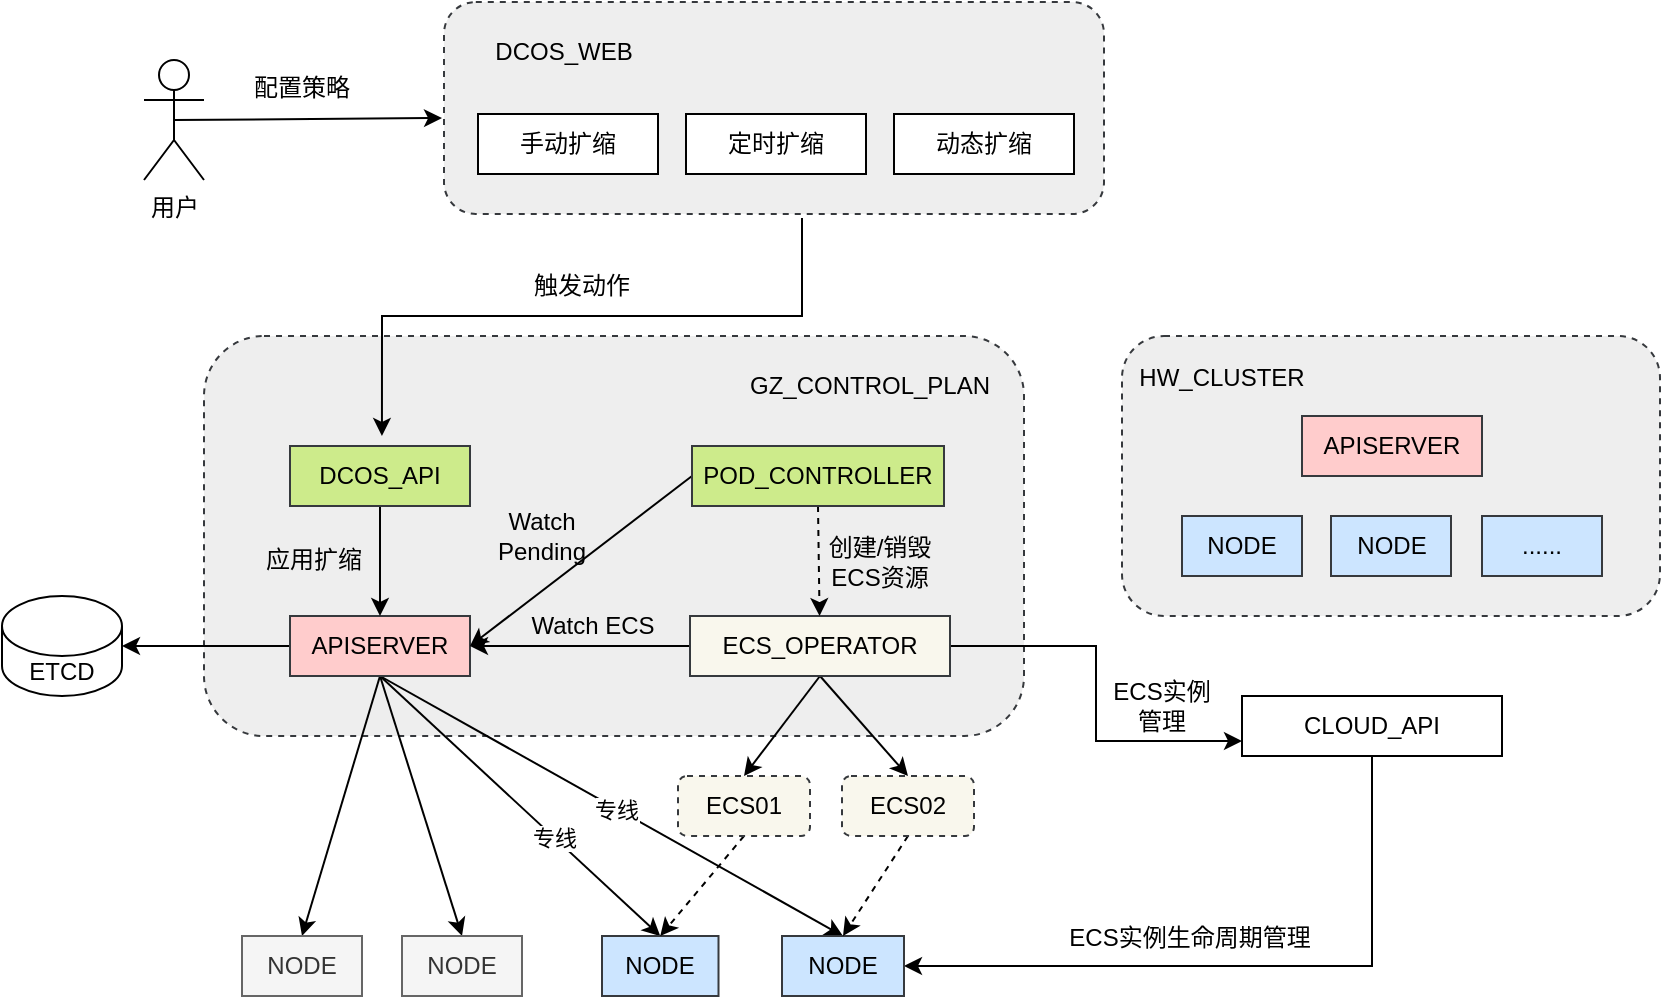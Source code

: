 <mxfile version="19.0.2" type="github" pages="2">
  <diagram id="prtHgNgQTEPvFCAcTncT" name="no-vk-model">
    <mxGraphModel dx="1426" dy="1938" grid="1" gridSize="10" guides="0" tooltips="1" connect="1" arrows="1" fold="1" page="1" pageScale="1" pageWidth="827" pageHeight="1169" math="0" shadow="0">
      <root>
        <mxCell id="0" />
        <mxCell id="1" parent="0" />
        <mxCell id="tLtRer-awA9A_FZvjac0-3" style="edgeStyle=orthogonalEdgeStyle;rounded=0;orthogonalLoop=1;jettySize=auto;html=1;exitX=0.5;exitY=1;exitDx=0;exitDy=0;entryX=1;entryY=0.5;entryDx=0;entryDy=0;" parent="1" source="95L0d4QCPJ5GGRwDY32Z-23" target="tLtRer-awA9A_FZvjac0-1" edge="1">
          <mxGeometry relative="1" as="geometry" />
        </mxCell>
        <mxCell id="95L0d4QCPJ5GGRwDY32Z-23" value="CLOUD_API" style="rounded=0;whiteSpace=wrap;html=1;" parent="1" vertex="1">
          <mxGeometry x="620" y="310" width="130" height="30" as="geometry" />
        </mxCell>
        <mxCell id="95L0d4QCPJ5GGRwDY32Z-45" style="edgeStyle=none;rounded=0;orthogonalLoop=1;jettySize=auto;html=1;exitX=0.5;exitY=0.5;exitDx=0;exitDy=0;exitPerimeter=0;entryX=0;entryY=0.5;entryDx=0;entryDy=0;" parent="1" source="95L0d4QCPJ5GGRwDY32Z-40" edge="1">
          <mxGeometry relative="1" as="geometry">
            <mxPoint x="220" y="21" as="targetPoint" />
          </mxGeometry>
        </mxCell>
        <mxCell id="95L0d4QCPJ5GGRwDY32Z-40" value="用户" style="shape=umlActor;verticalLabelPosition=bottom;verticalAlign=top;html=1;outlineConnect=0;" parent="1" vertex="1">
          <mxGeometry x="71" y="-8" width="30" height="60" as="geometry" />
        </mxCell>
        <mxCell id="95L0d4QCPJ5GGRwDY32Z-46" value="配置策略" style="text;html=1;strokeColor=none;fillColor=none;align=center;verticalAlign=middle;whiteSpace=wrap;rounded=0;" parent="1" vertex="1">
          <mxGeometry x="120" y="-9" width="60" height="30" as="geometry" />
        </mxCell>
        <mxCell id="95L0d4QCPJ5GGRwDY32Z-50" value="" style="rounded=1;whiteSpace=wrap;html=1;strokeWidth=1;dashed=1;fillColor=#eeeeee;strokeColor=#36393d;" parent="1" vertex="1">
          <mxGeometry x="101" y="130" width="410" height="200" as="geometry" />
        </mxCell>
        <mxCell id="95L0d4QCPJ5GGRwDY32Z-51" value="GZ_CONTROL_PLAN" style="text;html=1;strokeColor=none;fillColor=none;align=center;verticalAlign=middle;whiteSpace=wrap;rounded=0;" parent="1" vertex="1">
          <mxGeometry x="404" y="140" width="60" height="30" as="geometry" />
        </mxCell>
        <mxCell id="95L0d4QCPJ5GGRwDY32Z-69" style="rounded=0;orthogonalLoop=1;jettySize=auto;html=1;exitX=0.5;exitY=1;exitDx=0;exitDy=0;entryX=0.5;entryY=0;entryDx=0;entryDy=0;" parent="1" source="95L0d4QCPJ5GGRwDY32Z-52" target="95L0d4QCPJ5GGRwDY32Z-65" edge="1">
          <mxGeometry relative="1" as="geometry" />
        </mxCell>
        <mxCell id="95L0d4QCPJ5GGRwDY32Z-70" style="edgeStyle=none;rounded=0;orthogonalLoop=1;jettySize=auto;html=1;exitX=0.5;exitY=1;exitDx=0;exitDy=0;entryX=0.5;entryY=0;entryDx=0;entryDy=0;" parent="1" source="95L0d4QCPJ5GGRwDY32Z-52" target="95L0d4QCPJ5GGRwDY32Z-66" edge="1">
          <mxGeometry relative="1" as="geometry" />
        </mxCell>
        <mxCell id="95L0d4QCPJ5GGRwDY32Z-71" style="edgeStyle=none;rounded=0;orthogonalLoop=1;jettySize=auto;html=1;exitX=0.5;exitY=1;exitDx=0;exitDy=0;entryX=0.5;entryY=0;entryDx=0;entryDy=0;" parent="1" source="95L0d4QCPJ5GGRwDY32Z-52" target="95L0d4QCPJ5GGRwDY32Z-67" edge="1">
          <mxGeometry relative="1" as="geometry" />
        </mxCell>
        <mxCell id="tLtRer-awA9A_FZvjac0-30" value="专线" style="edgeLabel;html=1;align=center;verticalAlign=middle;resizable=0;points=[];" parent="95L0d4QCPJ5GGRwDY32Z-71" vertex="1" connectable="0">
          <mxGeometry x="0.241" relative="1" as="geometry">
            <mxPoint as="offset" />
          </mxGeometry>
        </mxCell>
        <mxCell id="tLtRer-awA9A_FZvjac0-2" style="edgeStyle=none;rounded=0;orthogonalLoop=1;jettySize=auto;html=1;exitX=0.5;exitY=1;exitDx=0;exitDy=0;entryX=0.5;entryY=0;entryDx=0;entryDy=0;" parent="1" source="95L0d4QCPJ5GGRwDY32Z-52" target="tLtRer-awA9A_FZvjac0-1" edge="1">
          <mxGeometry relative="1" as="geometry" />
        </mxCell>
        <mxCell id="tLtRer-awA9A_FZvjac0-31" value="专线" style="edgeLabel;html=1;align=center;verticalAlign=middle;resizable=0;points=[];" parent="tLtRer-awA9A_FZvjac0-2" vertex="1" connectable="0">
          <mxGeometry x="0.022" y="-1" relative="1" as="geometry">
            <mxPoint as="offset" />
          </mxGeometry>
        </mxCell>
        <mxCell id="tLtRer-awA9A_FZvjac0-33" style="edgeStyle=none;rounded=0;orthogonalLoop=1;jettySize=auto;html=1;exitX=0;exitY=0.5;exitDx=0;exitDy=0;entryX=1;entryY=0.5;entryDx=0;entryDy=0;entryPerimeter=0;" parent="1" source="95L0d4QCPJ5GGRwDY32Z-52" target="tLtRer-awA9A_FZvjac0-32" edge="1">
          <mxGeometry relative="1" as="geometry" />
        </mxCell>
        <mxCell id="95L0d4QCPJ5GGRwDY32Z-52" value="APISERVER" style="rounded=0;whiteSpace=wrap;html=1;fillColor=#ffcccc;strokeColor=#36393d;" parent="1" vertex="1">
          <mxGeometry x="144" y="270" width="90" height="30" as="geometry" />
        </mxCell>
        <mxCell id="95L0d4QCPJ5GGRwDY32Z-77" style="edgeStyle=orthogonalEdgeStyle;rounded=0;orthogonalLoop=1;jettySize=auto;html=1;exitX=0.5;exitY=1;exitDx=0;exitDy=0;entryX=0.5;entryY=0;entryDx=0;entryDy=0;" parent="1" source="95L0d4QCPJ5GGRwDY32Z-53" target="95L0d4QCPJ5GGRwDY32Z-52" edge="1">
          <mxGeometry relative="1" as="geometry" />
        </mxCell>
        <mxCell id="95L0d4QCPJ5GGRwDY32Z-53" value="DCOS_API" style="rounded=0;whiteSpace=wrap;html=1;fillColor=#cdeb8b;strokeColor=#36393d;" parent="1" vertex="1">
          <mxGeometry x="144" y="185" width="90" height="30" as="geometry" />
        </mxCell>
        <mxCell id="95L0d4QCPJ5GGRwDY32Z-78" style="edgeStyle=orthogonalEdgeStyle;rounded=0;orthogonalLoop=1;jettySize=auto;html=1;exitX=1;exitY=0.5;exitDx=0;exitDy=0;entryX=0;entryY=0.75;entryDx=0;entryDy=0;" parent="1" source="95L0d4QCPJ5GGRwDY32Z-54" target="95L0d4QCPJ5GGRwDY32Z-23" edge="1">
          <mxGeometry relative="1" as="geometry" />
        </mxCell>
        <mxCell id="tLtRer-awA9A_FZvjac0-7" style="edgeStyle=none;rounded=0;orthogonalLoop=1;jettySize=auto;html=1;exitX=0;exitY=0.5;exitDx=0;exitDy=0;entryX=1;entryY=0.5;entryDx=0;entryDy=0;" parent="1" source="95L0d4QCPJ5GGRwDY32Z-54" target="95L0d4QCPJ5GGRwDY32Z-52" edge="1">
          <mxGeometry relative="1" as="geometry" />
        </mxCell>
        <mxCell id="tLtRer-awA9A_FZvjac0-22" style="edgeStyle=none;rounded=0;orthogonalLoop=1;jettySize=auto;html=1;entryX=0.5;entryY=0;entryDx=0;entryDy=0;" parent="1" target="tLtRer-awA9A_FZvjac0-19" edge="1">
          <mxGeometry relative="1" as="geometry">
            <mxPoint x="409" y="300" as="sourcePoint" />
          </mxGeometry>
        </mxCell>
        <mxCell id="tLtRer-awA9A_FZvjac0-23" style="edgeStyle=none;rounded=0;orthogonalLoop=1;jettySize=auto;html=1;exitX=0.5;exitY=1;exitDx=0;exitDy=0;entryX=0.5;entryY=0;entryDx=0;entryDy=0;" parent="1" source="95L0d4QCPJ5GGRwDY32Z-54" target="tLtRer-awA9A_FZvjac0-20" edge="1">
          <mxGeometry relative="1" as="geometry" />
        </mxCell>
        <mxCell id="95L0d4QCPJ5GGRwDY32Z-54" value="ECS_OPERATOR" style="rounded=0;whiteSpace=wrap;html=1;fillColor=#f9f7ed;strokeColor=#36393d;" parent="1" vertex="1">
          <mxGeometry x="344" y="270" width="130" height="30" as="geometry" />
        </mxCell>
        <mxCell id="95L0d4QCPJ5GGRwDY32Z-55" value="" style="rounded=1;whiteSpace=wrap;html=1;strokeColor=#36393d;strokeWidth=1;dashed=1;fillColor=#eeeeee;" parent="1" vertex="1">
          <mxGeometry x="560" y="130" width="269" height="140" as="geometry" />
        </mxCell>
        <mxCell id="95L0d4QCPJ5GGRwDY32Z-56" value="HW_CLUSTER" style="text;html=1;strokeColor=none;fillColor=none;align=center;verticalAlign=middle;whiteSpace=wrap;rounded=0;" parent="1" vertex="1">
          <mxGeometry x="580" y="136" width="60" height="30" as="geometry" />
        </mxCell>
        <mxCell id="95L0d4QCPJ5GGRwDY32Z-57" value="APISERVER" style="rounded=0;whiteSpace=wrap;html=1;fillColor=#ffcccc;strokeColor=#36393d;" parent="1" vertex="1">
          <mxGeometry x="650" y="170" width="90" height="30" as="geometry" />
        </mxCell>
        <mxCell id="95L0d4QCPJ5GGRwDY32Z-58" value="NODE" style="rounded=0;whiteSpace=wrap;html=1;fillColor=#cce5ff;strokeColor=#36393d;" parent="1" vertex="1">
          <mxGeometry x="590" y="220" width="60" height="30" as="geometry" />
        </mxCell>
        <mxCell id="95L0d4QCPJ5GGRwDY32Z-59" value="NODE" style="rounded=0;whiteSpace=wrap;html=1;fillColor=#cce5ff;strokeColor=#36393d;" parent="1" vertex="1">
          <mxGeometry x="664.5" y="220" width="60" height="30" as="geometry" />
        </mxCell>
        <mxCell id="95L0d4QCPJ5GGRwDY32Z-60" value="......" style="rounded=0;whiteSpace=wrap;html=1;fillColor=#cce5ff;strokeColor=#36393d;" parent="1" vertex="1">
          <mxGeometry x="740" y="220" width="60" height="30" as="geometry" />
        </mxCell>
        <mxCell id="95L0d4QCPJ5GGRwDY32Z-64" value="ECS实例管理" style="text;html=1;strokeColor=none;fillColor=none;align=center;verticalAlign=middle;whiteSpace=wrap;rounded=0;dashed=1;" parent="1" vertex="1">
          <mxGeometry x="550" y="300" width="60" height="30" as="geometry" />
        </mxCell>
        <mxCell id="95L0d4QCPJ5GGRwDY32Z-65" value="NODE" style="rounded=0;whiteSpace=wrap;html=1;fillColor=#f5f5f5;fontColor=#333333;strokeColor=#666666;" parent="1" vertex="1">
          <mxGeometry x="120" y="430" width="60" height="30" as="geometry" />
        </mxCell>
        <mxCell id="95L0d4QCPJ5GGRwDY32Z-66" value="NODE" style="rounded=0;whiteSpace=wrap;html=1;fillColor=#f5f5f5;fontColor=#333333;strokeColor=#666666;" parent="1" vertex="1">
          <mxGeometry x="200" y="430" width="60" height="30" as="geometry" />
        </mxCell>
        <mxCell id="95L0d4QCPJ5GGRwDY32Z-67" value="NODE" style="rounded=0;whiteSpace=wrap;html=1;fillColor=#cce5ff;strokeColor=#36393d;" parent="1" vertex="1">
          <mxGeometry x="300" y="430" width="58.25" height="30" as="geometry" />
        </mxCell>
        <mxCell id="95L0d4QCPJ5GGRwDY32Z-74" value="ECS实例生命周期管理" style="text;html=1;strokeColor=none;fillColor=none;align=center;verticalAlign=middle;whiteSpace=wrap;rounded=0;dashed=1;" parent="1" vertex="1">
          <mxGeometry x="529" y="416" width="130" height="30" as="geometry" />
        </mxCell>
        <mxCell id="95L0d4QCPJ5GGRwDY32Z-76" value="应用扩缩" style="text;html=1;strokeColor=none;fillColor=none;align=center;verticalAlign=middle;whiteSpace=wrap;rounded=0;dashed=1;" parent="1" vertex="1">
          <mxGeometry x="126" y="227" width="60" height="30" as="geometry" />
        </mxCell>
        <mxCell id="tLtRer-awA9A_FZvjac0-1" value="NODE" style="rounded=0;whiteSpace=wrap;html=1;fillColor=#cce5ff;strokeColor=#36393d;" parent="1" vertex="1">
          <mxGeometry x="390" y="430" width="61" height="30" as="geometry" />
        </mxCell>
        <mxCell id="tLtRer-awA9A_FZvjac0-5" style="edgeStyle=none;rounded=0;orthogonalLoop=1;jettySize=auto;html=1;exitX=0;exitY=0.5;exitDx=0;exitDy=0;entryX=1;entryY=0.5;entryDx=0;entryDy=0;" parent="1" source="tLtRer-awA9A_FZvjac0-4" target="95L0d4QCPJ5GGRwDY32Z-52" edge="1">
          <mxGeometry relative="1" as="geometry" />
        </mxCell>
        <mxCell id="tLtRer-awA9A_FZvjac0-27" style="edgeStyle=none;rounded=0;orthogonalLoop=1;jettySize=auto;html=1;exitX=0.5;exitY=1;exitDx=0;exitDy=0;dashed=1;" parent="1" source="tLtRer-awA9A_FZvjac0-4" target="95L0d4QCPJ5GGRwDY32Z-54" edge="1">
          <mxGeometry relative="1" as="geometry" />
        </mxCell>
        <mxCell id="tLtRer-awA9A_FZvjac0-4" value="POD_CONTROLLER" style="rounded=0;whiteSpace=wrap;html=1;fillColor=#cdeb8b;strokeColor=#36393d;" parent="1" vertex="1">
          <mxGeometry x="345" y="185" width="126" height="30" as="geometry" />
        </mxCell>
        <mxCell id="tLtRer-awA9A_FZvjac0-6" value="Watch Pending" style="text;html=1;strokeColor=none;fillColor=none;align=center;verticalAlign=middle;whiteSpace=wrap;rounded=0;" parent="1" vertex="1">
          <mxGeometry x="240" y="215" width="60" height="30" as="geometry" />
        </mxCell>
        <mxCell id="tLtRer-awA9A_FZvjac0-8" value="Watch ECS" style="text;html=1;strokeColor=none;fillColor=none;align=center;verticalAlign=middle;whiteSpace=wrap;rounded=0;" parent="1" vertex="1">
          <mxGeometry x="261" y="260" width="69" height="30" as="geometry" />
        </mxCell>
        <mxCell id="tLtRer-awA9A_FZvjac0-14" style="edgeStyle=orthogonalEdgeStyle;rounded=0;orthogonalLoop=1;jettySize=auto;html=1;exitX=0.5;exitY=1;exitDx=0;exitDy=0;entryX=0.217;entryY=0.25;entryDx=0;entryDy=0;entryPerimeter=0;" parent="1" target="95L0d4QCPJ5GGRwDY32Z-50" edge="1">
          <mxGeometry relative="1" as="geometry">
            <mxPoint x="400" y="71" as="sourcePoint" />
            <Array as="points">
              <mxPoint x="400" y="120" />
              <mxPoint x="190" y="120" />
            </Array>
          </mxGeometry>
        </mxCell>
        <mxCell id="tLtRer-awA9A_FZvjac0-15" value="触发动作" style="text;html=1;strokeColor=none;fillColor=none;align=center;verticalAlign=middle;whiteSpace=wrap;rounded=0;dashed=1;" parent="1" vertex="1">
          <mxGeometry x="260" y="90" width="60" height="30" as="geometry" />
        </mxCell>
        <mxCell id="tLtRer-awA9A_FZvjac0-17" value="" style="rounded=1;whiteSpace=wrap;html=1;strokeColor=#36393d;strokeWidth=1;dashed=1;fillColor=#eeeeee;" parent="1" vertex="1">
          <mxGeometry x="221" y="-37" width="330" height="106" as="geometry" />
        </mxCell>
        <mxCell id="95L0d4QCPJ5GGRwDY32Z-8" value="手动扩缩" style="rounded=0;whiteSpace=wrap;html=1;" parent="1" vertex="1">
          <mxGeometry x="238" y="19" width="90" height="30" as="geometry" />
        </mxCell>
        <mxCell id="tLtRer-awA9A_FZvjac0-10" value="定时扩缩" style="rounded=0;whiteSpace=wrap;html=1;" parent="1" vertex="1">
          <mxGeometry x="342" y="19" width="90" height="30" as="geometry" />
        </mxCell>
        <mxCell id="95L0d4QCPJ5GGRwDY32Z-14" value="动态扩缩" style="rounded=0;whiteSpace=wrap;html=1;" parent="1" vertex="1">
          <mxGeometry x="446" y="19" width="90" height="30" as="geometry" />
        </mxCell>
        <mxCell id="95L0d4QCPJ5GGRwDY32Z-7" value="DCOS_WEB" style="text;html=1;strokeColor=none;fillColor=none;align=center;verticalAlign=middle;whiteSpace=wrap;rounded=0;" parent="1" vertex="1">
          <mxGeometry x="241" y="-27" width="80" height="30" as="geometry" />
        </mxCell>
        <mxCell id="tLtRer-awA9A_FZvjac0-24" style="edgeStyle=none;rounded=0;orthogonalLoop=1;jettySize=auto;html=1;exitX=0.5;exitY=1;exitDx=0;exitDy=0;entryX=0.5;entryY=0;entryDx=0;entryDy=0;dashed=1;" parent="1" source="tLtRer-awA9A_FZvjac0-19" target="95L0d4QCPJ5GGRwDY32Z-67" edge="1">
          <mxGeometry relative="1" as="geometry" />
        </mxCell>
        <mxCell id="tLtRer-awA9A_FZvjac0-19" value="ECS01" style="rounded=1;whiteSpace=wrap;html=1;dashed=1;fillColor=#f9f7ed;strokeColor=#36393d;" parent="1" vertex="1">
          <mxGeometry x="338" y="350" width="66" height="30" as="geometry" />
        </mxCell>
        <mxCell id="tLtRer-awA9A_FZvjac0-25" style="edgeStyle=none;rounded=0;orthogonalLoop=1;jettySize=auto;html=1;exitX=0.5;exitY=1;exitDx=0;exitDy=0;entryX=0.5;entryY=0;entryDx=0;entryDy=0;dashed=1;" parent="1" source="tLtRer-awA9A_FZvjac0-20" target="tLtRer-awA9A_FZvjac0-1" edge="1">
          <mxGeometry relative="1" as="geometry" />
        </mxCell>
        <mxCell id="tLtRer-awA9A_FZvjac0-20" value="ECS02" style="rounded=1;whiteSpace=wrap;html=1;dashed=1;fillColor=#f9f7ed;strokeColor=#36393d;" parent="1" vertex="1">
          <mxGeometry x="420" y="350" width="66" height="30" as="geometry" />
        </mxCell>
        <mxCell id="tLtRer-awA9A_FZvjac0-28" value="创建/销毁ECS资源" style="text;html=1;strokeColor=none;fillColor=none;align=center;verticalAlign=middle;whiteSpace=wrap;rounded=0;dashed=1;" parent="1" vertex="1">
          <mxGeometry x="409" y="228" width="60" height="30" as="geometry" />
        </mxCell>
        <mxCell id="tLtRer-awA9A_FZvjac0-32" value="ETCD" style="shape=cylinder3;whiteSpace=wrap;html=1;boundedLbl=1;backgroundOutline=1;size=15;rounded=1;" parent="1" vertex="1">
          <mxGeometry y="260" width="60" height="50" as="geometry" />
        </mxCell>
      </root>
    </mxGraphModel>
  </diagram>
  <diagram id="_0PtpuPCiMzBtg9VDDWN" name="第 2 页">
    <mxGraphModel dx="1773" dy="1715" grid="1" gridSize="10" guides="1" tooltips="1" connect="1" arrows="1" fold="1" page="1" pageScale="1" pageWidth="827" pageHeight="1169" math="0" shadow="0">
      <root>
        <mxCell id="0" />
        <mxCell id="1" parent="0" />
        <mxCell id="-dDgIf0eefTNvo3IIfmz-61" value="" style="rounded=0;whiteSpace=wrap;html=1;dashed=1;" vertex="1" parent="1">
          <mxGeometry x="-10" y="110" width="540" height="300" as="geometry" />
        </mxCell>
        <mxCell id="-dDgIf0eefTNvo3IIfmz-3" style="edgeStyle=none;rounded=0;orthogonalLoop=1;jettySize=auto;html=1;exitX=0.5;exitY=0.5;exitDx=0;exitDy=0;exitPerimeter=0;entryX=0;entryY=0.5;entryDx=0;entryDy=0;" edge="1" parent="1" source="-dDgIf0eefTNvo3IIfmz-4">
          <mxGeometry relative="1" as="geometry">
            <mxPoint x="220" y="21" as="targetPoint" />
          </mxGeometry>
        </mxCell>
        <mxCell id="-dDgIf0eefTNvo3IIfmz-4" value="用户" style="shape=umlActor;verticalLabelPosition=bottom;verticalAlign=top;html=1;outlineConnect=0;" vertex="1" parent="1">
          <mxGeometry x="71" y="-8" width="30" height="60" as="geometry" />
        </mxCell>
        <mxCell id="-dDgIf0eefTNvo3IIfmz-5" value="配置策略" style="text;html=1;strokeColor=none;fillColor=none;align=center;verticalAlign=middle;whiteSpace=wrap;rounded=0;" vertex="1" parent="1">
          <mxGeometry x="120" y="-9" width="60" height="30" as="geometry" />
        </mxCell>
        <mxCell id="-dDgIf0eefTNvo3IIfmz-6" value="" style="rounded=1;whiteSpace=wrap;html=1;strokeWidth=1;fillColor=#eeeeee;strokeColor=#36393d;" vertex="1" parent="1">
          <mxGeometry x="101" y="130" width="410" height="200" as="geometry" />
        </mxCell>
        <mxCell id="-dDgIf0eefTNvo3IIfmz-7" value="GZ_CONTROL_PLAN" style="text;html=1;strokeColor=none;fillColor=none;align=center;verticalAlign=middle;whiteSpace=wrap;rounded=0;" vertex="1" parent="1">
          <mxGeometry x="404" y="140" width="60" height="30" as="geometry" />
        </mxCell>
        <mxCell id="-dDgIf0eefTNvo3IIfmz-14" style="edgeStyle=none;rounded=0;orthogonalLoop=1;jettySize=auto;html=1;exitX=0;exitY=0.5;exitDx=0;exitDy=0;entryX=1;entryY=0.5;entryDx=0;entryDy=0;entryPerimeter=0;" edge="1" parent="1" source="-dDgIf0eefTNvo3IIfmz-15" target="-dDgIf0eefTNvo3IIfmz-53">
          <mxGeometry relative="1" as="geometry" />
        </mxCell>
        <mxCell id="-dDgIf0eefTNvo3IIfmz-57" style="edgeStyle=none;rounded=0;orthogonalLoop=1;jettySize=auto;html=1;exitX=0.75;exitY=0;exitDx=0;exitDy=0;entryX=0;entryY=0.25;entryDx=0;entryDy=0;" edge="1" parent="1" source="-dDgIf0eefTNvo3IIfmz-15" target="-dDgIf0eefTNvo3IIfmz-38">
          <mxGeometry relative="1" as="geometry" />
        </mxCell>
        <mxCell id="-dDgIf0eefTNvo3IIfmz-15" value="APISERVER" style="rounded=0;whiteSpace=wrap;html=1;fillColor=#ffcccc;strokeColor=#36393d;" vertex="1" parent="1">
          <mxGeometry x="144" y="270" width="90" height="30" as="geometry" />
        </mxCell>
        <mxCell id="-dDgIf0eefTNvo3IIfmz-16" style="edgeStyle=orthogonalEdgeStyle;rounded=0;orthogonalLoop=1;jettySize=auto;html=1;exitX=0.5;exitY=1;exitDx=0;exitDy=0;entryX=0.5;entryY=0;entryDx=0;entryDy=0;" edge="1" parent="1" source="-dDgIf0eefTNvo3IIfmz-17" target="-dDgIf0eefTNvo3IIfmz-15">
          <mxGeometry relative="1" as="geometry" />
        </mxCell>
        <mxCell id="-dDgIf0eefTNvo3IIfmz-17" value="DCOS_API" style="rounded=0;whiteSpace=wrap;html=1;fillColor=#cdeb8b;strokeColor=#36393d;" vertex="1" parent="1">
          <mxGeometry x="144" y="185" width="90" height="30" as="geometry" />
        </mxCell>
        <mxCell id="-dDgIf0eefTNvo3IIfmz-30" value="NODE" style="rounded=0;whiteSpace=wrap;html=1;fillColor=#f5f5f5;fontColor=#333333;strokeColor=#666666;" vertex="1" parent="1">
          <mxGeometry x="159" y="358" width="60" height="30" as="geometry" />
        </mxCell>
        <mxCell id="-dDgIf0eefTNvo3IIfmz-31" value="NODE" style="rounded=0;whiteSpace=wrap;html=1;fillColor=#f5f5f5;fontColor=#333333;strokeColor=#666666;" vertex="1" parent="1">
          <mxGeometry x="276" y="358" width="60" height="30" as="geometry" />
        </mxCell>
        <mxCell id="-dDgIf0eefTNvo3IIfmz-34" value="应用扩缩" style="text;html=1;strokeColor=none;fillColor=none;align=center;verticalAlign=middle;whiteSpace=wrap;rounded=0;dashed=1;" vertex="1" parent="1">
          <mxGeometry x="126" y="227" width="60" height="30" as="geometry" />
        </mxCell>
        <mxCell id="-dDgIf0eefTNvo3IIfmz-58" style="edgeStyle=none;rounded=0;orthogonalLoop=1;jettySize=auto;html=1;exitX=0;exitY=0.75;exitDx=0;exitDy=0;entryX=1;entryY=0;entryDx=0;entryDy=0;" edge="1" parent="1" source="-dDgIf0eefTNvo3IIfmz-38" target="-dDgIf0eefTNvo3IIfmz-15">
          <mxGeometry relative="1" as="geometry" />
        </mxCell>
        <mxCell id="-dDgIf0eefTNvo3IIfmz-38" value="MutatingWebhook" style="rounded=0;whiteSpace=wrap;html=1;fillColor=#cdeb8b;strokeColor=#36393d;" vertex="1" parent="1">
          <mxGeometry x="345" y="185" width="126" height="30" as="geometry" />
        </mxCell>
        <mxCell id="-dDgIf0eefTNvo3IIfmz-41" style="edgeStyle=orthogonalEdgeStyle;rounded=0;orthogonalLoop=1;jettySize=auto;html=1;exitX=0.5;exitY=1;exitDx=0;exitDy=0;entryX=0.217;entryY=0.25;entryDx=0;entryDy=0;entryPerimeter=0;" edge="1" parent="1" target="-dDgIf0eefTNvo3IIfmz-6">
          <mxGeometry relative="1" as="geometry">
            <mxPoint x="400" y="71" as="sourcePoint" />
            <Array as="points">
              <mxPoint x="400" y="120" />
              <mxPoint x="190" y="120" />
            </Array>
          </mxGeometry>
        </mxCell>
        <mxCell id="-dDgIf0eefTNvo3IIfmz-42" value="触发动作" style="text;html=1;strokeColor=none;fillColor=none;align=center;verticalAlign=middle;whiteSpace=wrap;rounded=0;dashed=1;" vertex="1" parent="1">
          <mxGeometry x="260" y="90" width="60" height="30" as="geometry" />
        </mxCell>
        <mxCell id="-dDgIf0eefTNvo3IIfmz-43" value="" style="rounded=1;whiteSpace=wrap;html=1;strokeColor=#36393d;strokeWidth=1;dashed=1;fillColor=#eeeeee;" vertex="1" parent="1">
          <mxGeometry x="221" y="-37" width="330" height="106" as="geometry" />
        </mxCell>
        <mxCell id="-dDgIf0eefTNvo3IIfmz-44" value="手动扩缩" style="rounded=0;whiteSpace=wrap;html=1;" vertex="1" parent="1">
          <mxGeometry x="238" y="19" width="90" height="30" as="geometry" />
        </mxCell>
        <mxCell id="-dDgIf0eefTNvo3IIfmz-45" value="定时扩缩" style="rounded=0;whiteSpace=wrap;html=1;" vertex="1" parent="1">
          <mxGeometry x="342" y="19" width="90" height="30" as="geometry" />
        </mxCell>
        <mxCell id="-dDgIf0eefTNvo3IIfmz-46" value="动态扩缩" style="rounded=0;whiteSpace=wrap;html=1;" vertex="1" parent="1">
          <mxGeometry x="446" y="19" width="90" height="30" as="geometry" />
        </mxCell>
        <mxCell id="-dDgIf0eefTNvo3IIfmz-47" value="DCOS_WEB" style="text;html=1;strokeColor=none;fillColor=none;align=center;verticalAlign=middle;whiteSpace=wrap;rounded=0;" vertex="1" parent="1">
          <mxGeometry x="241" y="-27" width="80" height="30" as="geometry" />
        </mxCell>
        <mxCell id="-dDgIf0eefTNvo3IIfmz-53" value="ETCD" style="shape=cylinder3;whiteSpace=wrap;html=1;boundedLbl=1;backgroundOutline=1;size=15;rounded=1;" vertex="1" parent="1">
          <mxGeometry y="260" width="60" height="50" as="geometry" />
        </mxCell>
        <mxCell id="-dDgIf0eefTNvo3IIfmz-56" style="edgeStyle=none;rounded=0;orthogonalLoop=1;jettySize=auto;html=1;exitX=0;exitY=0.5;exitDx=0;exitDy=0;entryX=1;entryY=0.5;entryDx=0;entryDy=0;" edge="1" parent="1" source="-dDgIf0eefTNvo3IIfmz-55" target="-dDgIf0eefTNvo3IIfmz-15">
          <mxGeometry relative="1" as="geometry" />
        </mxCell>
        <mxCell id="-dDgIf0eefTNvo3IIfmz-55" value="Scheduler" style="rounded=0;whiteSpace=wrap;html=1;fillColor=#cdeb8b;strokeColor=#36393d;" vertex="1" parent="1">
          <mxGeometry x="345" y="270" width="126" height="30" as="geometry" />
        </mxCell>
        <mxCell id="-dDgIf0eefTNvo3IIfmz-59" value="策略修改" style="text;html=1;strokeColor=none;fillColor=none;align=center;verticalAlign=middle;whiteSpace=wrap;rounded=0;" vertex="1" parent="1">
          <mxGeometry x="251" y="197" width="60" height="30" as="geometry" />
        </mxCell>
        <mxCell id="-dDgIf0eefTNvo3IIfmz-60" value="Virtual-Node" style="rounded=0;whiteSpace=wrap;html=1;fillColor=#dae8fc;strokeColor=#6c8ebf;" vertex="1" parent="1">
          <mxGeometry x="381" y="358" width="90" height="30" as="geometry" />
        </mxCell>
        <mxCell id="-dDgIf0eefTNvo3IIfmz-62" value="GZ" style="text;html=1;strokeColor=none;fillColor=none;align=center;verticalAlign=middle;whiteSpace=wrap;rounded=0;dashed=1;" vertex="1" parent="1">
          <mxGeometry y="120" width="60" height="30" as="geometry" />
        </mxCell>
      </root>
    </mxGraphModel>
  </diagram>
</mxfile>
